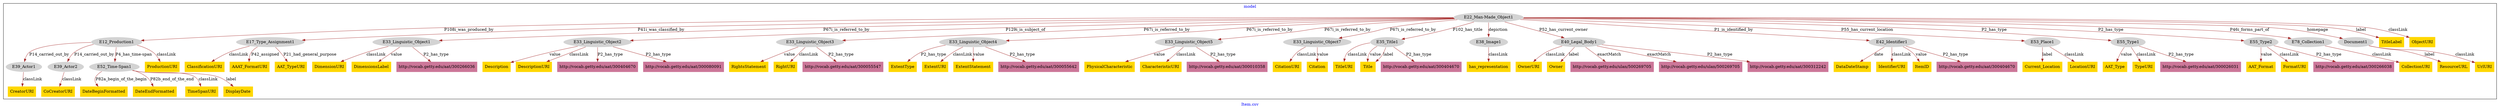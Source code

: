 digraph n0 {
fontcolor="blue"
remincross="true"
label="Item.csv"
subgraph cluster {
label="model"
n2[style="filled",color="white",fillcolor="lightgray",label="E12_Production1"];
n3[style="filled",color="white",fillcolor="lightgray",label="E39_Actor1"];
n4[style="filled",color="white",fillcolor="lightgray",label="E39_Actor2"];
n5[style="filled",color="white",fillcolor="lightgray",label="E52_Time-Span1"];
n6[style="filled",color="white",fillcolor="lightgray",label="E22_Man-Made_Object1"];
n7[style="filled",color="white",fillcolor="lightgray",label="E17_Type_Assignment1"];
n8[style="filled",color="white",fillcolor="lightgray",label="E33_Linguistic_Object1"];
n9[style="filled",color="white",fillcolor="lightgray",label="E33_Linguistic_Object2"];
n10[style="filled",color="white",fillcolor="lightgray",label="E33_Linguistic_Object3"];
n11[style="filled",color="white",fillcolor="lightgray",label="E33_Linguistic_Object4"];
n12[style="filled",color="white",fillcolor="lightgray",label="E33_Linguistic_Object5"];
n13[style="filled",color="white",fillcolor="lightgray",label="E33_Linguistic_Object7"];
n14[style="filled",color="white",fillcolor="lightgray",label="E35_Title1"];
n15[style="filled",color="white",fillcolor="lightgray",label="E38_Image1"];
n16[style="filled",color="white",fillcolor="lightgray",label="E40_Legal_Body1"];
n17[style="filled",color="white",fillcolor="lightgray",label="E42_Identifier1"];
n18[style="filled",color="white",fillcolor="lightgray",label="E53_Place1"];
n19[style="filled",color="white",fillcolor="lightgray",label="E55_Type1"];
n20[style="filled",color="white",fillcolor="lightgray",label="E55_Type2"];
n21[style="filled",color="white",fillcolor="lightgray",label="E78_Collection1"];
n22[style="filled",color="white",fillcolor="lightgray",label="Document1"];
n23[shape="plaintext",style="filled",fillcolor="gold",label="DimensionURI"];
n24[shape="plaintext",style="filled",fillcolor="gold",label="TitleURI"];
n25[shape="plaintext",style="filled",fillcolor="gold",label="TitleLabel"];
n26[shape="plaintext",style="filled",fillcolor="gold",label="PhysicalCharacteristic"];
n27[shape="plaintext",style="filled",fillcolor="gold",label="DateBeginFormatted"];
n28[shape="plaintext",style="filled",fillcolor="gold",label="ExtentType"];
n29[shape="plaintext",style="filled",fillcolor="gold",label="DateEndFormatted"];
n30[shape="plaintext",style="filled",fillcolor="gold",label="CoCreatorURI"];
n31[shape="plaintext",style="filled",fillcolor="gold",label="TimeSpanURI"];
n32[shape="plaintext",style="filled",fillcolor="gold",label="ClassificationURI"];
n33[shape="plaintext",style="filled",fillcolor="gold",label="OwnerURI"];
n34[shape="plaintext",style="filled",fillcolor="gold",label="AAT_Type"];
n35[shape="plaintext",style="filled",fillcolor="gold",label="CreatorURI"];
n36[shape="plaintext",style="filled",fillcolor="gold",label="ExtentURI"];
n37[shape="plaintext",style="filled",fillcolor="gold",label="TypeURI"];
n38[shape="plaintext",style="filled",fillcolor="gold",label="AAT_Format"];
n39[shape="plaintext",style="filled",fillcolor="gold",label="CitationURI"];
n40[shape="plaintext",style="filled",fillcolor="gold",label="ResourceURL"];
n41[shape="plaintext",style="filled",fillcolor="gold",label="Description"];
n42[shape="plaintext",style="filled",fillcolor="gold",label="has_representation"];
n43[shape="plaintext",style="filled",fillcolor="gold",label="Current_Location"];
n44[shape="plaintext",style="filled",fillcolor="gold",label="ObjectURI"];
n45[shape="plaintext",style="filled",fillcolor="gold",label="DataDateStamp"];
n46[shape="plaintext",style="filled",fillcolor="gold",label="FormatURI"];
n47[shape="plaintext",style="filled",fillcolor="gold",label="DimensionsLabel"];
n48[shape="plaintext",style="filled",fillcolor="gold",label="Owner"];
n49[shape="plaintext",style="filled",fillcolor="gold",label="DescriptionURI"];
n50[shape="plaintext",style="filled",fillcolor="gold",label="IdentifierURI"];
n51[shape="plaintext",style="filled",fillcolor="gold",label="ItemID"];
n52[shape="plaintext",style="filled",fillcolor="gold",label="ProductionURI"];
n53[shape="plaintext",style="filled",fillcolor="gold",label="DisplayDate"];
n54[shape="plaintext",style="filled",fillcolor="gold",label="Title"];
n55[shape="plaintext",style="filled",fillcolor="gold",label="UrlURI"];
n56[shape="plaintext",style="filled",fillcolor="gold",label="CharacteristicURI"];
n57[shape="plaintext",style="filled",fillcolor="gold",label="AAAT_FormatURI"];
n58[shape="plaintext",style="filled",fillcolor="gold",label="RightsStatement"];
n59[shape="plaintext",style="filled",fillcolor="gold",label="Citation"];
n60[shape="plaintext",style="filled",fillcolor="gold",label="CollectionURI"];
n61[shape="plaintext",style="filled",fillcolor="gold",label="LocationURI"];
n62[shape="plaintext",style="filled",fillcolor="gold",label="ExtentStatement"];
n63[shape="plaintext",style="filled",fillcolor="gold",label="RightURI"];
n64[shape="plaintext",style="filled",fillcolor="gold",label="AAT_TypeURI"];
n65[shape="plaintext",style="filled",fillcolor="#CC7799",label="http://vocab.getty.edu/aat/300266038"];
n66[shape="plaintext",style="filled",fillcolor="#CC7799",label="http://vocab.getty.edu/aat/300010358"];
n67[shape="plaintext",style="filled",fillcolor="#CC7799",label="http://vocab.getty.edu/aat/300404670"];
n68[shape="plaintext",style="filled",fillcolor="#CC7799",label="http://vocab.getty.edu/aat/300055547"];
n69[shape="plaintext",style="filled",fillcolor="#CC7799",label="http://vocab.getty.edu/aat/300404670"];
n70[shape="plaintext",style="filled",fillcolor="#CC7799",label="http://vocab.getty.edu/ulan/500269705"];
n71[shape="plaintext",style="filled",fillcolor="#CC7799",label="http://vocab.getty.edu/ulan/500269705"];
n72[shape="plaintext",style="filled",fillcolor="#CC7799",label="http://vocab.getty.edu/aat/300055642"];
n73[shape="plaintext",style="filled",fillcolor="#CC7799",label="http://vocab.getty.edu/aat/300266036"];
n74[shape="plaintext",style="filled",fillcolor="#CC7799",label="http://vocab.getty.edu/aat/300404670"];
n75[shape="plaintext",style="filled",fillcolor="#CC7799",label="http://vocab.getty.edu/aat/300026031"];
n76[shape="plaintext",style="filled",fillcolor="#CC7799",label="http://vocab.getty.edu/aat/300312242"];
n77[shape="plaintext",style="filled",fillcolor="#CC7799",label="http://vocab.getty.edu/aat/300080091"];
}
n2 -> n3[color="brown",fontcolor="black",label="P14_carried_out_by"]
n2 -> n4[color="brown",fontcolor="black",label="P14_carried_out_by"]
n2 -> n5[color="brown",fontcolor="black",label="P4_has_time-span"]
n6 -> n2[color="brown",fontcolor="black",label="P108i_was_produced_by"]
n6 -> n7[color="brown",fontcolor="black",label="P41i_was_classified_by"]
n6 -> n8[color="brown",fontcolor="black",label="P67i_is_referred_to_by"]
n6 -> n9[color="brown",fontcolor="black",label="P129i_is_subject_of"]
n6 -> n10[color="brown",fontcolor="black",label="P67i_is_referred_to_by"]
n6 -> n11[color="brown",fontcolor="black",label="P67i_is_referred_to_by"]
n6 -> n12[color="brown",fontcolor="black",label="P67i_is_referred_to_by"]
n6 -> n13[color="brown",fontcolor="black",label="P67i_is_referred_to_by"]
n6 -> n14[color="brown",fontcolor="black",label="P102_has_title"]
n6 -> n15[color="brown",fontcolor="black",label="depiction"]
n6 -> n16[color="brown",fontcolor="black",label="P52_has_current_owner"]
n6 -> n17[color="brown",fontcolor="black",label="P1_is_identified_by"]
n6 -> n18[color="brown",fontcolor="black",label="P55_has_current_location"]
n6 -> n19[color="brown",fontcolor="black",label="P2_has_type"]
n6 -> n20[color="brown",fontcolor="black",label="P2_has_type"]
n6 -> n21[color="brown",fontcolor="black",label="P46i_forms_part_of"]
n6 -> n22[color="brown",fontcolor="black",label="homepage"]
n8 -> n23[color="brown",fontcolor="black",label="classLink"]
n14 -> n24[color="brown",fontcolor="black",label="classLink"]
n6 -> n25[color="brown",fontcolor="black",label="label"]
n12 -> n26[color="brown",fontcolor="black",label="value"]
n5 -> n27[color="brown",fontcolor="black",label="P82a_begin_of_the_begin"]
n11 -> n28[color="brown",fontcolor="black",label="P2_has_type"]
n5 -> n29[color="brown",fontcolor="black",label="P82b_end_of_the_end"]
n4 -> n30[color="brown",fontcolor="black",label="classLink"]
n5 -> n31[color="brown",fontcolor="black",label="classLink"]
n7 -> n32[color="brown",fontcolor="black",label="classLink"]
n16 -> n33[color="brown",fontcolor="black",label="classLink"]
n19 -> n34[color="brown",fontcolor="black",label="value"]
n3 -> n35[color="brown",fontcolor="black",label="classLink"]
n11 -> n36[color="brown",fontcolor="black",label="classLink"]
n19 -> n37[color="brown",fontcolor="black",label="classLink"]
n20 -> n38[color="brown",fontcolor="black",label="value"]
n13 -> n39[color="brown",fontcolor="black",label="classLink"]
n22 -> n40[color="brown",fontcolor="black",label="label"]
n9 -> n41[color="brown",fontcolor="black",label="value"]
n15 -> n42[color="brown",fontcolor="black",label="classLink"]
n18 -> n43[color="brown",fontcolor="black",label="label"]
n6 -> n44[color="brown",fontcolor="black",label="classLink"]
n17 -> n45[color="brown",fontcolor="black",label="date"]
n20 -> n46[color="brown",fontcolor="black",label="classLink"]
n8 -> n47[color="brown",fontcolor="black",label="value"]
n16 -> n48[color="brown",fontcolor="black",label="label"]
n9 -> n49[color="brown",fontcolor="black",label="classLink"]
n17 -> n50[color="brown",fontcolor="black",label="classLink"]
n17 -> n51[color="brown",fontcolor="black",label="value"]
n2 -> n52[color="brown",fontcolor="black",label="classLink"]
n5 -> n53[color="brown",fontcolor="black",label="label"]
n14 -> n54[color="brown",fontcolor="black",label="value"]
n22 -> n55[color="brown",fontcolor="black",label="classLink"]
n12 -> n56[color="brown",fontcolor="black",label="classLink"]
n7 -> n57[color="brown",fontcolor="black",label="P42_assigned"]
n10 -> n58[color="brown",fontcolor="black",label="value"]
n13 -> n59[color="brown",fontcolor="black",label="value"]
n21 -> n60[color="brown",fontcolor="black",label="classLink"]
n18 -> n61[color="brown",fontcolor="black",label="classLink"]
n11 -> n62[color="brown",fontcolor="black",label="value"]
n10 -> n63[color="brown",fontcolor="black",label="classLink"]
n7 -> n64[color="brown",fontcolor="black",label="P21_had_general_purpose"]
n20 -> n65[color="brown",fontcolor="black",label="P2_has_type"]
n12 -> n66[color="brown",fontcolor="black",label="P2_has_type"]
n14 -> n67[color="brown",fontcolor="black",label="P2_has_type"]
n10 -> n68[color="brown",fontcolor="black",label="P2_has_type"]
n17 -> n69[color="brown",fontcolor="black",label="P2_has_type"]
n16 -> n70[color="brown",fontcolor="black",label="exactMatch"]
n16 -> n71[color="brown",fontcolor="black",label="exactMatch"]
n11 -> n72[color="brown",fontcolor="black",label="P2_has_type"]
n14 -> n54[color="brown",fontcolor="black",label="label"]
n8 -> n73[color="brown",fontcolor="black",label="P2_has_type"]
n9 -> n74[color="brown",fontcolor="black",label="P2_has_type"]
n19 -> n75[color="brown",fontcolor="black",label="P2_has_type"]
n16 -> n76[color="brown",fontcolor="black",label="P2_has_type"]
n9 -> n77[color="brown",fontcolor="black",label="P2_has_type"]
}
